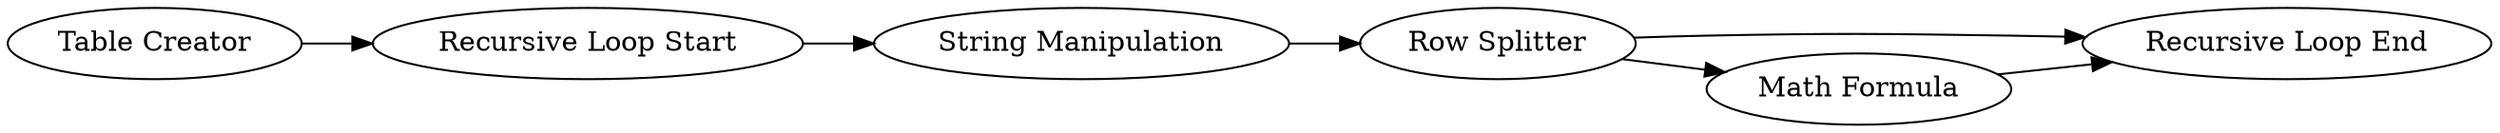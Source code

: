 digraph {
	6 -> 3
	4 -> 2
	7 -> 3
	5 -> 6
	2 -> 5
	6 -> 7
	5 [label="String Manipulation"]
	7 [label="Math Formula"]
	4 [label="Table Creator"]
	6 [label="Row Splitter"]
	3 [label="Recursive Loop End"]
	2 [label="Recursive Loop Start"]
	rankdir=LR
}
